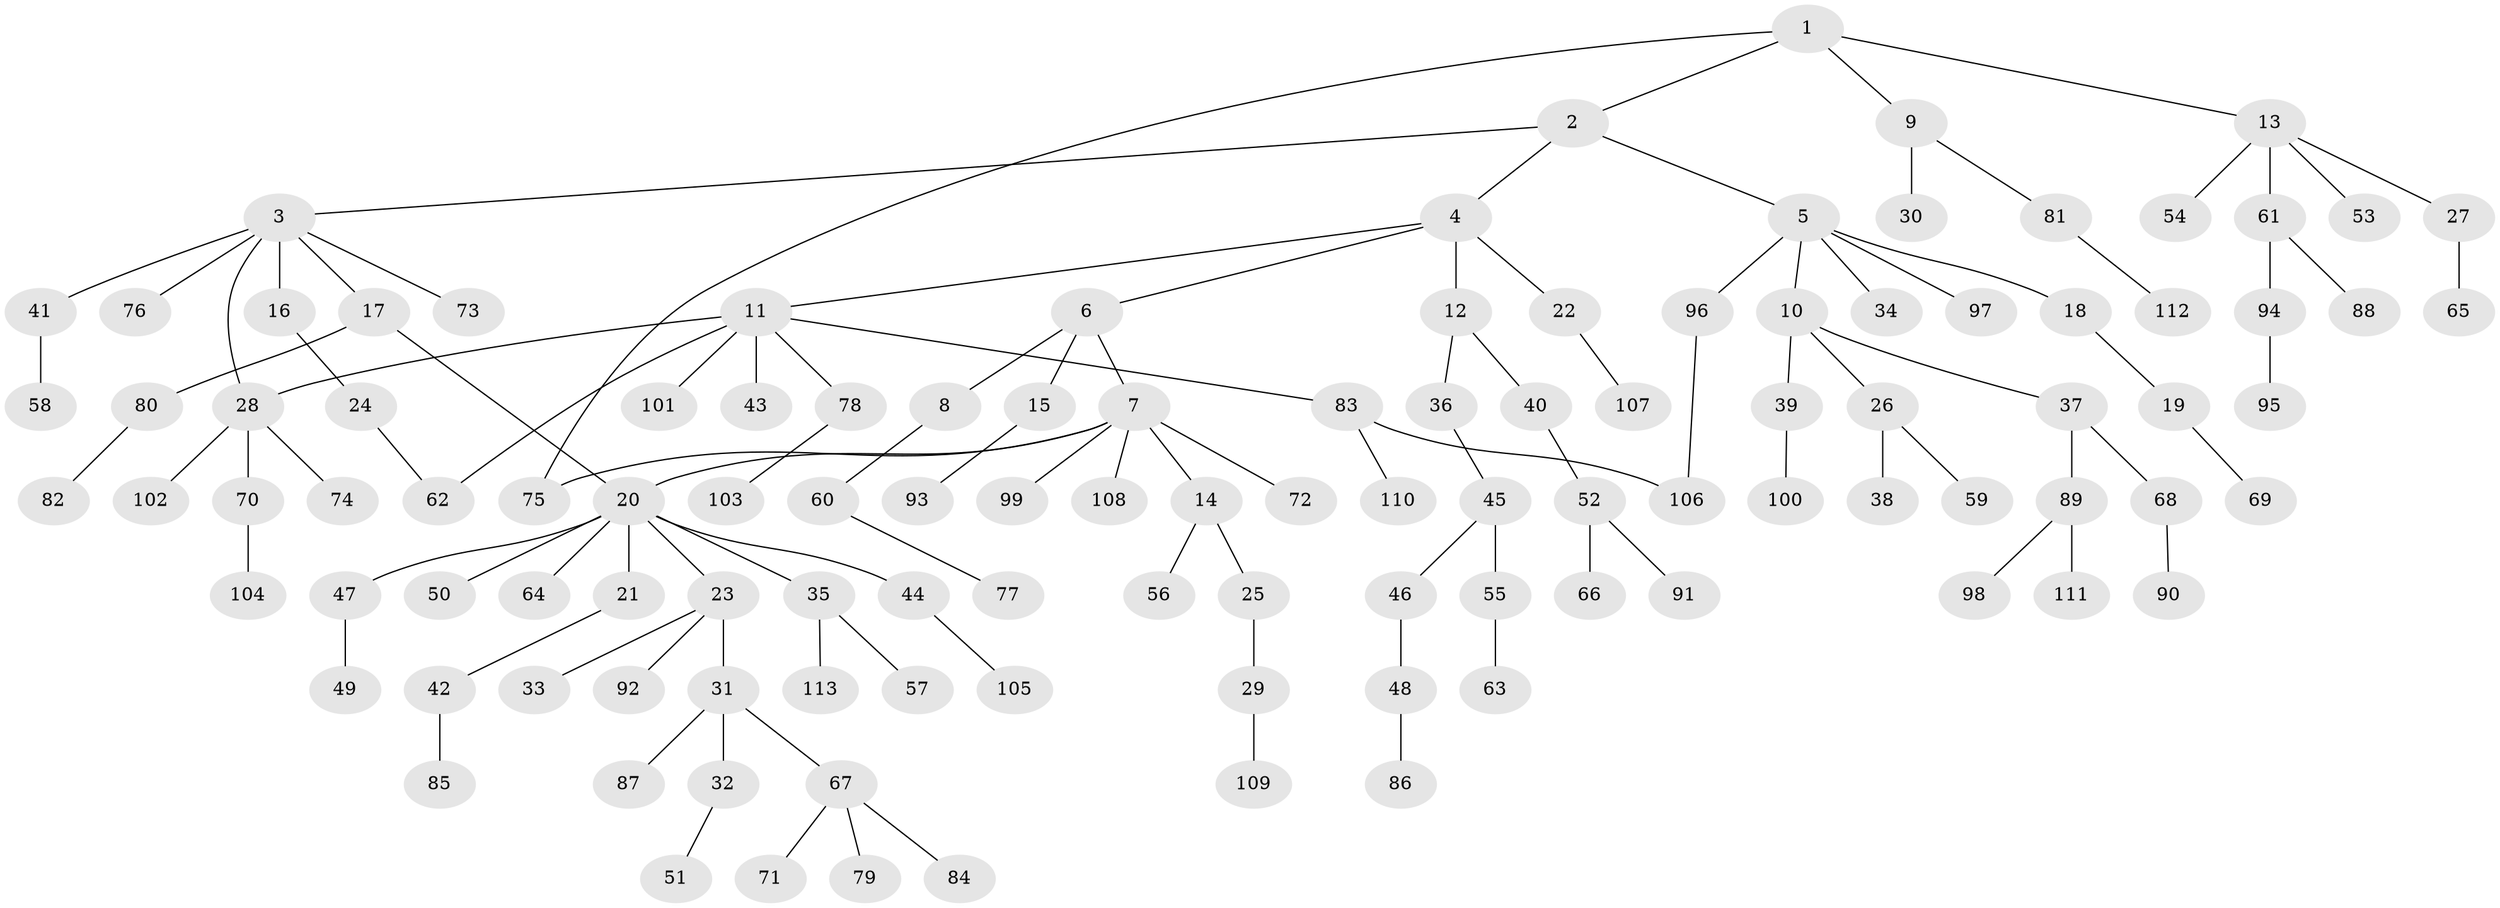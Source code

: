 // Generated by graph-tools (version 1.1) at 2025/25/03/09/25 03:25:26]
// undirected, 113 vertices, 117 edges
graph export_dot {
graph [start="1"]
  node [color=gray90,style=filled];
  1;
  2;
  3;
  4;
  5;
  6;
  7;
  8;
  9;
  10;
  11;
  12;
  13;
  14;
  15;
  16;
  17;
  18;
  19;
  20;
  21;
  22;
  23;
  24;
  25;
  26;
  27;
  28;
  29;
  30;
  31;
  32;
  33;
  34;
  35;
  36;
  37;
  38;
  39;
  40;
  41;
  42;
  43;
  44;
  45;
  46;
  47;
  48;
  49;
  50;
  51;
  52;
  53;
  54;
  55;
  56;
  57;
  58;
  59;
  60;
  61;
  62;
  63;
  64;
  65;
  66;
  67;
  68;
  69;
  70;
  71;
  72;
  73;
  74;
  75;
  76;
  77;
  78;
  79;
  80;
  81;
  82;
  83;
  84;
  85;
  86;
  87;
  88;
  89;
  90;
  91;
  92;
  93;
  94;
  95;
  96;
  97;
  98;
  99;
  100;
  101;
  102;
  103;
  104;
  105;
  106;
  107;
  108;
  109;
  110;
  111;
  112;
  113;
  1 -- 2;
  1 -- 9;
  1 -- 13;
  1 -- 75;
  2 -- 3;
  2 -- 4;
  2 -- 5;
  3 -- 16;
  3 -- 17;
  3 -- 41;
  3 -- 73;
  3 -- 76;
  3 -- 28;
  4 -- 6;
  4 -- 11;
  4 -- 12;
  4 -- 22;
  5 -- 10;
  5 -- 18;
  5 -- 34;
  5 -- 96;
  5 -- 97;
  6 -- 7;
  6 -- 8;
  6 -- 15;
  7 -- 14;
  7 -- 72;
  7 -- 75;
  7 -- 99;
  7 -- 108;
  7 -- 20;
  8 -- 60;
  9 -- 30;
  9 -- 81;
  10 -- 26;
  10 -- 37;
  10 -- 39;
  11 -- 28;
  11 -- 43;
  11 -- 78;
  11 -- 83;
  11 -- 101;
  11 -- 62;
  12 -- 36;
  12 -- 40;
  13 -- 27;
  13 -- 53;
  13 -- 54;
  13 -- 61;
  14 -- 25;
  14 -- 56;
  15 -- 93;
  16 -- 24;
  17 -- 20;
  17 -- 80;
  18 -- 19;
  19 -- 69;
  20 -- 21;
  20 -- 23;
  20 -- 35;
  20 -- 44;
  20 -- 47;
  20 -- 50;
  20 -- 64;
  21 -- 42;
  22 -- 107;
  23 -- 31;
  23 -- 33;
  23 -- 92;
  24 -- 62;
  25 -- 29;
  26 -- 38;
  26 -- 59;
  27 -- 65;
  28 -- 70;
  28 -- 74;
  28 -- 102;
  29 -- 109;
  31 -- 32;
  31 -- 67;
  31 -- 87;
  32 -- 51;
  35 -- 57;
  35 -- 113;
  36 -- 45;
  37 -- 68;
  37 -- 89;
  39 -- 100;
  40 -- 52;
  41 -- 58;
  42 -- 85;
  44 -- 105;
  45 -- 46;
  45 -- 55;
  46 -- 48;
  47 -- 49;
  48 -- 86;
  52 -- 66;
  52 -- 91;
  55 -- 63;
  60 -- 77;
  61 -- 88;
  61 -- 94;
  67 -- 71;
  67 -- 79;
  67 -- 84;
  68 -- 90;
  70 -- 104;
  78 -- 103;
  80 -- 82;
  81 -- 112;
  83 -- 106;
  83 -- 110;
  89 -- 98;
  89 -- 111;
  94 -- 95;
  96 -- 106;
}
